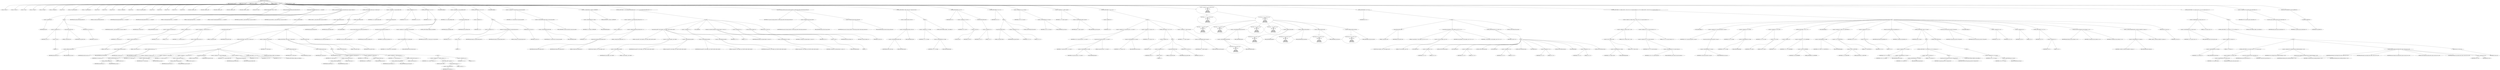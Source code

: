 digraph hostapd_notif_assoc {  
"1000127" [label = "(METHOD,hostapd_notif_assoc)" ]
"1000128" [label = "(PARAM,hostapd_data *hapd)" ]
"1000129" [label = "(PARAM,const u8 *addr)" ]
"1000130" [label = "(PARAM,const u8 *req_ies)" ]
"1000131" [label = "(PARAM,size_t req_ies_len)" ]
"1000132" [label = "(PARAM,int reassoc)" ]
"1000133" [label = "(BLOCK,,)" ]
"1000134" [label = "(LOCAL,v9: const u8 *)" ]
"1000135" [label = "(LOCAL,v10: const u8 *)" ]
"1000136" [label = "(LOCAL,v11: size_t)" ]
"1000137" [label = "(LOCAL,v12: sta_info *)" ]
"1000138" [label = "(LOCAL,v13: sta_info *)" ]
"1000139" [label = "(LOCAL,v14: unsigned int)" ]
"1000140" [label = "(LOCAL,v15: int)" ]
"1000141" [label = "(LOCAL,v16: wpa_state_machine *)" ]
"1000142" [label = "(LOCAL,v17: wpa_authenticator *)" ]
"1000143" [label = "(LOCAL,v18: int)" ]
"1000144" [label = "(LOCAL,v19: int)" ]
"1000145" [label = "(LOCAL,v20: u32)" ]
"1000146" [label = "(LOCAL,v21: unsigned int)" ]
"1000147" [label = "(LOCAL,v22: int)" ]
"1000148" [label = "(LOCAL,v23: wpa_state_machine *)" ]
"1000149" [label = "(LOCAL,v24: int)" ]
"1000150" [label = "(LOCAL,v25: int)" ]
"1000151" [label = "(LOCAL,v27: int)" ]
"1000152" [label = "(LOCAL,v28: u8 *)" ]
"1000153" [label = "(LOCAL,v29: int)" ]
"1000154" [label = "(LOCAL,fmt: unsigned __int8 *)" ]
"1000155" [label = "(LOCAL,fmta: unsigned __int8 *)" ]
"1000156" [label = "(LOCAL,fmtb: unsigned __int8 *)" ]
"1000157" [label = "(LOCAL,fmtc: unsigned __int8 *)" ]
"1000158" [label = "(LOCAL,elems: ieee802_11_elems)" ]
"1000159" [label = "(LOCAL,buf: u8 [ 1064 ])" ]
"1000160" [label = "(CONTROL_STRUCTURE,if ( !addr ),if ( !addr ))" ]
"1000161" [label = "(<operator>.logicalNot,!addr)" ]
"1000162" [label = "(IDENTIFIER,addr,!addr)" ]
"1000163" [label = "(BLOCK,,)" ]
"1000164" [label = "(<operator>.assignment,v25 = -1)" ]
"1000165" [label = "(IDENTIFIER,v25,v25 = -1)" ]
"1000166" [label = "(<operator>.minus,-1)" ]
"1000167" [label = "(LITERAL,1,-1)" ]
"1000168" [label = "(wpa_printf,wpa_printf(2, fmt))" ]
"1000169" [label = "(LITERAL,2,wpa_printf(2, fmt))" ]
"1000170" [label = "(IDENTIFIER,fmt,wpa_printf(2, fmt))" ]
"1000171" [label = "(RETURN,return v25;,return v25;)" ]
"1000172" [label = "(IDENTIFIER,v25,return v25;)" ]
"1000173" [label = "(random_add_randomness,random_add_randomness(addr, 6u))" ]
"1000174" [label = "(IDENTIFIER,addr,random_add_randomness(addr, 6u))" ]
"1000175" [label = "(LITERAL,6u,random_add_randomness(addr, 6u))" ]
"1000176" [label = "(hostapd_logger,hostapd_logger(hapd, addr, 1u, 2, \"associated\"))" ]
"1000177" [label = "(IDENTIFIER,hapd,hostapd_logger(hapd, addr, 1u, 2, \"associated\"))" ]
"1000178" [label = "(IDENTIFIER,addr,hostapd_logger(hapd, addr, 1u, 2, \"associated\"))" ]
"1000179" [label = "(LITERAL,1u,hostapd_logger(hapd, addr, 1u, 2, \"associated\"))" ]
"1000180" [label = "(LITERAL,2,hostapd_logger(hapd, addr, 1u, 2, \"associated\"))" ]
"1000181" [label = "(LITERAL,\"associated\",hostapd_logger(hapd, addr, 1u, 2, \"associated\"))" ]
"1000182" [label = "(ieee802_11_parse_elems,ieee802_11_parse_elems(req_ies, req_ies_len, &elems, 0))" ]
"1000183" [label = "(IDENTIFIER,req_ies,ieee802_11_parse_elems(req_ies, req_ies_len, &elems, 0))" ]
"1000184" [label = "(IDENTIFIER,req_ies_len,ieee802_11_parse_elems(req_ies, req_ies_len, &elems, 0))" ]
"1000185" [label = "(<operator>.addressOf,&elems)" ]
"1000186" [label = "(IDENTIFIER,elems,ieee802_11_parse_elems(req_ies, req_ies_len, &elems, 0))" ]
"1000187" [label = "(LITERAL,0,ieee802_11_parse_elems(req_ies, req_ies_len, &elems, 0))" ]
"1000188" [label = "(CONTROL_STRUCTURE,if ( elems.wps_ie ),if ( elems.wps_ie ))" ]
"1000189" [label = "(<operator>.fieldAccess,elems.wps_ie)" ]
"1000190" [label = "(IDENTIFIER,elems,if ( elems.wps_ie ))" ]
"1000191" [label = "(FIELD_IDENTIFIER,wps_ie,wps_ie)" ]
"1000192" [label = "(BLOCK,,)" ]
"1000193" [label = "(<operator>.assignment,v9 = elems.wps_ie - 2)" ]
"1000194" [label = "(IDENTIFIER,v9,v9 = elems.wps_ie - 2)" ]
"1000195" [label = "(<operator>.subtraction,elems.wps_ie - 2)" ]
"1000196" [label = "(<operator>.fieldAccess,elems.wps_ie)" ]
"1000197" [label = "(IDENTIFIER,elems,elems.wps_ie - 2)" ]
"1000198" [label = "(FIELD_IDENTIFIER,wps_ie,wps_ie)" ]
"1000199" [label = "(LITERAL,2,elems.wps_ie - 2)" ]
"1000200" [label = "(<operator>.assignment,v10 = 0)" ]
"1000201" [label = "(IDENTIFIER,v10,v10 = 0)" ]
"1000202" [label = "(LITERAL,0,v10 = 0)" ]
"1000203" [label = "(<operator>.assignment,v11 = elems.wps_ie_len + 2)" ]
"1000204" [label = "(IDENTIFIER,v11,v11 = elems.wps_ie_len + 2)" ]
"1000205" [label = "(<operator>.addition,elems.wps_ie_len + 2)" ]
"1000206" [label = "(<operator>.fieldAccess,elems.wps_ie_len)" ]
"1000207" [label = "(IDENTIFIER,elems,elems.wps_ie_len + 2)" ]
"1000208" [label = "(FIELD_IDENTIFIER,wps_ie_len,wps_ie_len)" ]
"1000209" [label = "(LITERAL,2,elems.wps_ie_len + 2)" ]
"1000210" [label = "(wpa_printf,wpa_printf(2, fmta))" ]
"1000211" [label = "(LITERAL,2,wpa_printf(2, fmta))" ]
"1000212" [label = "(IDENTIFIER,fmta,wpa_printf(2, fmta))" ]
"1000213" [label = "(CONTROL_STRUCTURE,else,else)" ]
"1000214" [label = "(BLOCK,,)" ]
"1000215" [label = "(CONTROL_STRUCTURE,if ( elems.rsn_ie ),if ( elems.rsn_ie ))" ]
"1000216" [label = "(<operator>.fieldAccess,elems.rsn_ie)" ]
"1000217" [label = "(IDENTIFIER,elems,if ( elems.rsn_ie ))" ]
"1000218" [label = "(FIELD_IDENTIFIER,rsn_ie,rsn_ie)" ]
"1000219" [label = "(BLOCK,,)" ]
"1000220" [label = "(<operator>.assignment,v9 = elems.rsn_ie - 2)" ]
"1000221" [label = "(IDENTIFIER,v9,v9 = elems.rsn_ie - 2)" ]
"1000222" [label = "(<operator>.subtraction,elems.rsn_ie - 2)" ]
"1000223" [label = "(<operator>.fieldAccess,elems.rsn_ie)" ]
"1000224" [label = "(IDENTIFIER,elems,elems.rsn_ie - 2)" ]
"1000225" [label = "(FIELD_IDENTIFIER,rsn_ie,rsn_ie)" ]
"1000226" [label = "(LITERAL,2,elems.rsn_ie - 2)" ]
"1000227" [label = "(<operator>.assignment,v10 = elems.wps_ie)" ]
"1000228" [label = "(IDENTIFIER,v10,v10 = elems.wps_ie)" ]
"1000229" [label = "(<operator>.fieldAccess,elems.wps_ie)" ]
"1000230" [label = "(IDENTIFIER,elems,v10 = elems.wps_ie)" ]
"1000231" [label = "(FIELD_IDENTIFIER,wps_ie,wps_ie)" ]
"1000232" [label = "(<operator>.assignment,v11 = elems.rsn_ie_len + 2)" ]
"1000233" [label = "(IDENTIFIER,v11,v11 = elems.rsn_ie_len + 2)" ]
"1000234" [label = "(<operator>.addition,elems.rsn_ie_len + 2)" ]
"1000235" [label = "(<operator>.fieldAccess,elems.rsn_ie_len)" ]
"1000236" [label = "(IDENTIFIER,elems,elems.rsn_ie_len + 2)" ]
"1000237" [label = "(FIELD_IDENTIFIER,rsn_ie_len,rsn_ie_len)" ]
"1000238" [label = "(LITERAL,2,elems.rsn_ie_len + 2)" ]
"1000239" [label = "(wpa_printf,wpa_printf(2, fmta))" ]
"1000240" [label = "(LITERAL,2,wpa_printf(2, fmta))" ]
"1000241" [label = "(IDENTIFIER,fmta,wpa_printf(2, fmta))" ]
"1000242" [label = "(<operator>.assignment,v12 = ap_get_sta(hapd, addr))" ]
"1000243" [label = "(IDENTIFIER,v12,v12 = ap_get_sta(hapd, addr))" ]
"1000244" [label = "(ap_get_sta,ap_get_sta(hapd, addr))" ]
"1000245" [label = "(IDENTIFIER,hapd,ap_get_sta(hapd, addr))" ]
"1000246" [label = "(IDENTIFIER,addr,ap_get_sta(hapd, addr))" ]
"1000247" [label = "(<operator>.assignment,v13 = v12)" ]
"1000248" [label = "(IDENTIFIER,v13,v13 = v12)" ]
"1000249" [label = "(IDENTIFIER,v12,v13 = v12)" ]
"1000250" [label = "(CONTROL_STRUCTURE,if ( v12 ),if ( v12 ))" ]
"1000251" [label = "(IDENTIFIER,v12,if ( v12 ))" ]
"1000252" [label = "(CONTROL_STRUCTURE,goto LABEL_5;,goto LABEL_5;)" ]
"1000253" [label = "(CONTROL_STRUCTURE,goto LABEL_35;,goto LABEL_35;)" ]
"1000254" [label = "(<operator>.assignment,v9 = elems.wpa_ie)" ]
"1000255" [label = "(IDENTIFIER,v9,v9 = elems.wpa_ie)" ]
"1000256" [label = "(<operator>.fieldAccess,elems.wpa_ie)" ]
"1000257" [label = "(IDENTIFIER,elems,v9 = elems.wpa_ie)" ]
"1000258" [label = "(FIELD_IDENTIFIER,wpa_ie,wpa_ie)" ]
"1000259" [label = "(CONTROL_STRUCTURE,if ( elems.wpa_ie ),if ( elems.wpa_ie ))" ]
"1000260" [label = "(<operator>.fieldAccess,elems.wpa_ie)" ]
"1000261" [label = "(IDENTIFIER,elems,if ( elems.wpa_ie ))" ]
"1000262" [label = "(FIELD_IDENTIFIER,wpa_ie,wpa_ie)" ]
"1000263" [label = "(BLOCK,,)" ]
"1000264" [label = "(<operator>.assignment,v9 = elems.wpa_ie - 2)" ]
"1000265" [label = "(IDENTIFIER,v9,v9 = elems.wpa_ie - 2)" ]
"1000266" [label = "(<operator>.subtraction,elems.wpa_ie - 2)" ]
"1000267" [label = "(<operator>.fieldAccess,elems.wpa_ie)" ]
"1000268" [label = "(IDENTIFIER,elems,elems.wpa_ie - 2)" ]
"1000269" [label = "(FIELD_IDENTIFIER,wpa_ie,wpa_ie)" ]
"1000270" [label = "(LITERAL,2,elems.wpa_ie - 2)" ]
"1000271" [label = "(<operator>.assignment,v10 = elems.rsn_ie)" ]
"1000272" [label = "(IDENTIFIER,v10,v10 = elems.rsn_ie)" ]
"1000273" [label = "(<operator>.fieldAccess,elems.rsn_ie)" ]
"1000274" [label = "(IDENTIFIER,elems,v10 = elems.rsn_ie)" ]
"1000275" [label = "(FIELD_IDENTIFIER,rsn_ie,rsn_ie)" ]
"1000276" [label = "(<operator>.assignment,v11 = elems.wpa_ie_len + 2)" ]
"1000277" [label = "(IDENTIFIER,v11,v11 = elems.wpa_ie_len + 2)" ]
"1000278" [label = "(<operator>.addition,elems.wpa_ie_len + 2)" ]
"1000279" [label = "(<operator>.fieldAccess,elems.wpa_ie_len)" ]
"1000280" [label = "(IDENTIFIER,elems,elems.wpa_ie_len + 2)" ]
"1000281" [label = "(FIELD_IDENTIFIER,wpa_ie_len,wpa_ie_len)" ]
"1000282" [label = "(LITERAL,2,elems.wpa_ie_len + 2)" ]
"1000283" [label = "(CONTROL_STRUCTURE,else,else)" ]
"1000284" [label = "(BLOCK,,)" ]
"1000285" [label = "(<operator>.assignment,v10 = (_BYTE *)(&dword_0 + 1))" ]
"1000286" [label = "(IDENTIFIER,v10,v10 = (_BYTE *)(&dword_0 + 1))" ]
"1000287" [label = "(<operator>.cast,(_BYTE *)(&dword_0 + 1))" ]
"1000288" [label = "(UNKNOWN,_BYTE *,_BYTE *)" ]
"1000289" [label = "(<operator>.addition,&dword_0 + 1)" ]
"1000290" [label = "(<operator>.addressOf,&dword_0)" ]
"1000291" [label = "(IDENTIFIER,dword_0,&dword_0 + 1)" ]
"1000292" [label = "(LITERAL,1,&dword_0 + 1)" ]
"1000293" [label = "(<operator>.assignment,v11 = 0)" ]
"1000294" [label = "(IDENTIFIER,v11,v11 = 0)" ]
"1000295" [label = "(LITERAL,0,v11 = 0)" ]
"1000296" [label = "(wpa_printf,wpa_printf(2, fmta))" ]
"1000297" [label = "(LITERAL,2,wpa_printf(2, fmta))" ]
"1000298" [label = "(IDENTIFIER,fmta,wpa_printf(2, fmta))" ]
"1000299" [label = "(<operator>.assignment,v12 = ap_get_sta(hapd, addr))" ]
"1000300" [label = "(IDENTIFIER,v12,v12 = ap_get_sta(hapd, addr))" ]
"1000301" [label = "(ap_get_sta,ap_get_sta(hapd, addr))" ]
"1000302" [label = "(IDENTIFIER,hapd,ap_get_sta(hapd, addr))" ]
"1000303" [label = "(IDENTIFIER,addr,ap_get_sta(hapd, addr))" ]
"1000304" [label = "(<operator>.assignment,v13 = v12)" ]
"1000305" [label = "(IDENTIFIER,v13,v13 = v12)" ]
"1000306" [label = "(IDENTIFIER,v12,v13 = v12)" ]
"1000307" [label = "(CONTROL_STRUCTURE,if ( v12 ),if ( v12 ))" ]
"1000308" [label = "(IDENTIFIER,v12,if ( v12 ))" ]
"1000309" [label = "(BLOCK,,)" ]
"1000310" [label = "(JUMP_TARGET,LABEL_5)" ]
"1000311" [label = "(ap_sta_no_session_timeout,ap_sta_no_session_timeout(hapd, v12))" ]
"1000312" [label = "(IDENTIFIER,hapd,ap_sta_no_session_timeout(hapd, v12))" ]
"1000313" [label = "(IDENTIFIER,v12,ap_sta_no_session_timeout(hapd, v12))" ]
"1000314" [label = "(accounting_sta_stop,accounting_sta_stop(hapd, v13))" ]
"1000315" [label = "(IDENTIFIER,hapd,accounting_sta_stop(hapd, v13))" ]
"1000316" [label = "(IDENTIFIER,v13,accounting_sta_stop(hapd, v13))" ]
"1000317" [label = "(<operator>.assignment,v13->timeout_next = STA_NULLFUNC)" ]
"1000318" [label = "(<operator>.indirectFieldAccess,v13->timeout_next)" ]
"1000319" [label = "(IDENTIFIER,v13,v13->timeout_next = STA_NULLFUNC)" ]
"1000320" [label = "(FIELD_IDENTIFIER,timeout_next,timeout_next)" ]
"1000321" [label = "(IDENTIFIER,STA_NULLFUNC,v13->timeout_next = STA_NULLFUNC)" ]
"1000322" [label = "(CONTROL_STRUCTURE,goto LABEL_6;,goto LABEL_6;)" ]
"1000323" [label = "(JUMP_TARGET,LABEL_35)" ]
"1000324" [label = "(<operator>.assignment,v13 = ap_sta_add(hapd, addr))" ]
"1000325" [label = "(IDENTIFIER,v13,v13 = ap_sta_add(hapd, addr))" ]
"1000326" [label = "(ap_sta_add,ap_sta_add(hapd, addr))" ]
"1000327" [label = "(IDENTIFIER,hapd,ap_sta_add(hapd, addr))" ]
"1000328" [label = "(IDENTIFIER,addr,ap_sta_add(hapd, addr))" ]
"1000329" [label = "(CONTROL_STRUCTURE,if ( !v13 ),if ( !v13 ))" ]
"1000330" [label = "(<operator>.logicalNot,!v13)" ]
"1000331" [label = "(IDENTIFIER,v13,!v13)" ]
"1000332" [label = "(BLOCK,,)" ]
"1000333" [label = "(<operator>.assignment,v25 = -1)" ]
"1000334" [label = "(IDENTIFIER,v25,v25 = -1)" ]
"1000335" [label = "(<operator>.minus,-1)" ]
"1000336" [label = "(LITERAL,1,-1)" ]
"1000337" [label = "(hostapd_drv_sta_disassoc,hostapd_drv_sta_disassoc(hapd, addr, 5))" ]
"1000338" [label = "(IDENTIFIER,hapd,hostapd_drv_sta_disassoc(hapd, addr, 5))" ]
"1000339" [label = "(IDENTIFIER,addr,hostapd_drv_sta_disassoc(hapd, addr, 5))" ]
"1000340" [label = "(LITERAL,5,hostapd_drv_sta_disassoc(hapd, addr, 5))" ]
"1000341" [label = "(RETURN,return v25;,return v25;)" ]
"1000342" [label = "(IDENTIFIER,v25,return v25;)" ]
"1000343" [label = "(JUMP_TARGET,LABEL_6)" ]
"1000344" [label = "(<operator>.assignment,v14 = hapd->iface->drv_max_acl_mac_addrs)" ]
"1000345" [label = "(IDENTIFIER,v14,v14 = hapd->iface->drv_max_acl_mac_addrs)" ]
"1000346" [label = "(<operator>.indirectFieldAccess,hapd->iface->drv_max_acl_mac_addrs)" ]
"1000347" [label = "(<operator>.indirectFieldAccess,hapd->iface)" ]
"1000348" [label = "(IDENTIFIER,hapd,v14 = hapd->iface->drv_max_acl_mac_addrs)" ]
"1000349" [label = "(FIELD_IDENTIFIER,iface,iface)" ]
"1000350" [label = "(FIELD_IDENTIFIER,drv_max_acl_mac_addrs,drv_max_acl_mac_addrs)" ]
"1000351" [label = "(<operators>.assignmentAnd,v13->flags &= 0xFFFECFFF)" ]
"1000352" [label = "(<operator>.indirectFieldAccess,v13->flags)" ]
"1000353" [label = "(IDENTIFIER,v13,v13->flags &= 0xFFFECFFF)" ]
"1000354" [label = "(FIELD_IDENTIFIER,flags,flags)" ]
"1000355" [label = "(LITERAL,0xFFFECFFF,v13->flags &= 0xFFFECFFF)" ]
"1000356" [label = "(CONTROL_STRUCTURE,if ( !v14 && hostapd_check_acl(hapd, addr, 0) != 1 ),if ( !v14 && hostapd_check_acl(hapd, addr, 0) != 1 ))" ]
"1000357" [label = "(<operator>.logicalAnd,!v14 && hostapd_check_acl(hapd, addr, 0) != 1)" ]
"1000358" [label = "(<operator>.logicalNot,!v14)" ]
"1000359" [label = "(IDENTIFIER,v14,!v14)" ]
"1000360" [label = "(<operator>.notEquals,hostapd_check_acl(hapd, addr, 0) != 1)" ]
"1000361" [label = "(hostapd_check_acl,hostapd_check_acl(hapd, addr, 0))" ]
"1000362" [label = "(IDENTIFIER,hapd,hostapd_check_acl(hapd, addr, 0))" ]
"1000363" [label = "(IDENTIFIER,addr,hostapd_check_acl(hapd, addr, 0))" ]
"1000364" [label = "(LITERAL,0,hostapd_check_acl(hapd, addr, 0))" ]
"1000365" [label = "(LITERAL,1,hostapd_check_acl(hapd, addr, 0) != 1)" ]
"1000366" [label = "(BLOCK,,)" ]
"1000367" [label = "(wpa_printf,wpa_printf(3, (const unsigned __int8 *)addr[2], addr[3], addr[4], addr[5]))" ]
"1000368" [label = "(LITERAL,3,wpa_printf(3, (const unsigned __int8 *)addr[2], addr[3], addr[4], addr[5]))" ]
"1000369" [label = "(<operator>.cast,(const unsigned __int8 *)addr[2])" ]
"1000370" [label = "(UNKNOWN,const unsigned __int8 *,const unsigned __int8 *)" ]
"1000371" [label = "(<operator>.indirectIndexAccess,addr[2])" ]
"1000372" [label = "(IDENTIFIER,addr,(const unsigned __int8 *)addr[2])" ]
"1000373" [label = "(LITERAL,2,(const unsigned __int8 *)addr[2])" ]
"1000374" [label = "(<operator>.indirectIndexAccess,addr[3])" ]
"1000375" [label = "(IDENTIFIER,addr,wpa_printf(3, (const unsigned __int8 *)addr[2], addr[3], addr[4], addr[5]))" ]
"1000376" [label = "(LITERAL,3,wpa_printf(3, (const unsigned __int8 *)addr[2], addr[3], addr[4], addr[5]))" ]
"1000377" [label = "(<operator>.indirectIndexAccess,addr[4])" ]
"1000378" [label = "(IDENTIFIER,addr,wpa_printf(3, (const unsigned __int8 *)addr[2], addr[3], addr[4], addr[5]))" ]
"1000379" [label = "(LITERAL,4,wpa_printf(3, (const unsigned __int8 *)addr[2], addr[3], addr[4], addr[5]))" ]
"1000380" [label = "(<operator>.indirectIndexAccess,addr[5])" ]
"1000381" [label = "(IDENTIFIER,addr,wpa_printf(3, (const unsigned __int8 *)addr[2], addr[3], addr[4], addr[5]))" ]
"1000382" [label = "(LITERAL,5,wpa_printf(3, (const unsigned __int8 *)addr[2], addr[3], addr[4], addr[5]))" ]
"1000383" [label = "(<operator>.assignment,v27 = 1)" ]
"1000384" [label = "(IDENTIFIER,v27,v27 = 1)" ]
"1000385" [label = "(LITERAL,1,v27 = 1)" ]
"1000386" [label = "(JUMP_TARGET,fail)" ]
"1000387" [label = "(hostapd_drv_sta_disassoc,hostapd_drv_sta_disassoc(hapd, v13->addr, v27))" ]
"1000388" [label = "(IDENTIFIER,hapd,hostapd_drv_sta_disassoc(hapd, v13->addr, v27))" ]
"1000389" [label = "(<operator>.indirectFieldAccess,v13->addr)" ]
"1000390" [label = "(IDENTIFIER,v13,hostapd_drv_sta_disassoc(hapd, v13->addr, v27))" ]
"1000391" [label = "(FIELD_IDENTIFIER,addr,addr)" ]
"1000392" [label = "(IDENTIFIER,v27,hostapd_drv_sta_disassoc(hapd, v13->addr, v27))" ]
"1000393" [label = "(<operator>.assignment,v25 = -1)" ]
"1000394" [label = "(IDENTIFIER,v25,v25 = -1)" ]
"1000395" [label = "(<operator>.minus,-1)" ]
"1000396" [label = "(LITERAL,1,-1)" ]
"1000397" [label = "(ap_free_sta,ap_free_sta(hapd, v13))" ]
"1000398" [label = "(IDENTIFIER,hapd,ap_free_sta(hapd, v13))" ]
"1000399" [label = "(IDENTIFIER,v13,ap_free_sta(hapd, v13))" ]
"1000400" [label = "(RETURN,return v25;,return v25;)" ]
"1000401" [label = "(IDENTIFIER,v25,return v25;)" ]
"1000402" [label = "(ap_copy_sta_supp_op_classes,ap_copy_sta_supp_op_classes(v13, elems.supp_op_classes, elems.supp_op_classes_len))" ]
"1000403" [label = "(IDENTIFIER,v13,ap_copy_sta_supp_op_classes(v13, elems.supp_op_classes, elems.supp_op_classes_len))" ]
"1000404" [label = "(<operator>.fieldAccess,elems.supp_op_classes)" ]
"1000405" [label = "(IDENTIFIER,elems,ap_copy_sta_supp_op_classes(v13, elems.supp_op_classes, elems.supp_op_classes_len))" ]
"1000406" [label = "(FIELD_IDENTIFIER,supp_op_classes,supp_op_classes)" ]
"1000407" [label = "(<operator>.fieldAccess,elems.supp_op_classes_len)" ]
"1000408" [label = "(IDENTIFIER,elems,ap_copy_sta_supp_op_classes(v13, elems.supp_op_classes, elems.supp_op_classes_len))" ]
"1000409" [label = "(FIELD_IDENTIFIER,supp_op_classes_len,supp_op_classes_len)" ]
"1000410" [label = "(CONTROL_STRUCTURE,if ( !hapd->conf->wpa ),if ( !hapd->conf->wpa ))" ]
"1000411" [label = "(<operator>.logicalNot,!hapd->conf->wpa)" ]
"1000412" [label = "(<operator>.indirectFieldAccess,hapd->conf->wpa)" ]
"1000413" [label = "(<operator>.indirectFieldAccess,hapd->conf)" ]
"1000414" [label = "(IDENTIFIER,hapd,!hapd->conf->wpa)" ]
"1000415" [label = "(FIELD_IDENTIFIER,conf,conf)" ]
"1000416" [label = "(FIELD_IDENTIFIER,wpa,wpa)" ]
"1000417" [label = "(BLOCK,,)" ]
"1000418" [label = "(<operator>.assignment,v21 = v13->flags)" ]
"1000419" [label = "(IDENTIFIER,v21,v21 = v13->flags)" ]
"1000420" [label = "(<operator>.indirectFieldAccess,v13->flags)" ]
"1000421" [label = "(IDENTIFIER,v13,v21 = v13->flags)" ]
"1000422" [label = "(FIELD_IDENTIFIER,flags,flags)" ]
"1000423" [label = "(CONTROL_STRUCTURE,goto LABEL_17;,goto LABEL_17;)" ]
"1000424" [label = "(CONTROL_STRUCTURE,if ( v9 ),if ( v9 ))" ]
"1000425" [label = "(IDENTIFIER,v9,if ( v9 ))" ]
"1000426" [label = "(<operator>.assignment,v15 = (int)v10)" ]
"1000427" [label = "(IDENTIFIER,v15,v15 = (int)v10)" ]
"1000428" [label = "(<operator>.cast,(int)v10)" ]
"1000429" [label = "(UNKNOWN,int,int)" ]
"1000430" [label = "(IDENTIFIER,v10,(int)v10)" ]
"1000431" [label = "(CONTROL_STRUCTURE,else,else)" ]
"1000432" [label = "(<operator>.assignment,v15 = 1)" ]
"1000433" [label = "(IDENTIFIER,v15,v15 = 1)" ]
"1000434" [label = "(LITERAL,1,v15 = 1)" ]
"1000435" [label = "(CONTROL_STRUCTURE,if ( v15 ),if ( v15 ))" ]
"1000436" [label = "(IDENTIFIER,v15,if ( v15 ))" ]
"1000437" [label = "(BLOCK,,)" ]
"1000438" [label = "(wpa_printf,wpa_printf(2, fmtb))" ]
"1000439" [label = "(LITERAL,2,wpa_printf(2, fmtb))" ]
"1000440" [label = "(IDENTIFIER,fmtb,wpa_printf(2, fmtb))" ]
"1000441" [label = "(<operator>.assignment,v27 = 13)" ]
"1000442" [label = "(IDENTIFIER,v27,v27 = 13)" ]
"1000443" [label = "(LITERAL,13,v27 = 13)" ]
"1000444" [label = "(CONTROL_STRUCTURE,goto fail;,goto fail;)" ]
"1000445" [label = "(<operator>.assignment,v16 = v13->wpa_sm)" ]
"1000446" [label = "(IDENTIFIER,v16,v16 = v13->wpa_sm)" ]
"1000447" [label = "(<operator>.indirectFieldAccess,v13->wpa_sm)" ]
"1000448" [label = "(IDENTIFIER,v13,v16 = v13->wpa_sm)" ]
"1000449" [label = "(FIELD_IDENTIFIER,wpa_sm,wpa_sm)" ]
"1000450" [label = "(<operator>.assignment,v17 = hapd->wpa_auth)" ]
"1000451" [label = "(IDENTIFIER,v17,v17 = hapd->wpa_auth)" ]
"1000452" [label = "(<operator>.indirectFieldAccess,hapd->wpa_auth)" ]
"1000453" [label = "(IDENTIFIER,hapd,v17 = hapd->wpa_auth)" ]
"1000454" [label = "(FIELD_IDENTIFIER,wpa_auth,wpa_auth)" ]
"1000455" [label = "(CONTROL_STRUCTURE,if ( !v16 ),if ( !v16 ))" ]
"1000456" [label = "(<operator>.logicalNot,!v16)" ]
"1000457" [label = "(IDENTIFIER,v16,!v16)" ]
"1000458" [label = "(BLOCK,,)" ]
"1000459" [label = "(<operator>.assignment,v16 = wpa_auth_sta_init(v17, v13->addr, 0))" ]
"1000460" [label = "(IDENTIFIER,v16,v16 = wpa_auth_sta_init(v17, v13->addr, 0))" ]
"1000461" [label = "(wpa_auth_sta_init,wpa_auth_sta_init(v17, v13->addr, 0))" ]
"1000462" [label = "(IDENTIFIER,v17,wpa_auth_sta_init(v17, v13->addr, 0))" ]
"1000463" [label = "(<operator>.indirectFieldAccess,v13->addr)" ]
"1000464" [label = "(IDENTIFIER,v13,wpa_auth_sta_init(v17, v13->addr, 0))" ]
"1000465" [label = "(FIELD_IDENTIFIER,addr,addr)" ]
"1000466" [label = "(LITERAL,0,wpa_auth_sta_init(v17, v13->addr, 0))" ]
"1000467" [label = "(<operator>.assignment,v13->wpa_sm = v16)" ]
"1000468" [label = "(<operator>.indirectFieldAccess,v13->wpa_sm)" ]
"1000469" [label = "(IDENTIFIER,v13,v13->wpa_sm = v16)" ]
"1000470" [label = "(FIELD_IDENTIFIER,wpa_sm,wpa_sm)" ]
"1000471" [label = "(IDENTIFIER,v16,v13->wpa_sm = v16)" ]
"1000472" [label = "(CONTROL_STRUCTURE,if ( !v16 ),if ( !v16 ))" ]
"1000473" [label = "(<operator>.logicalNot,!v16)" ]
"1000474" [label = "(IDENTIFIER,v16,!v16)" ]
"1000475" [label = "(BLOCK,,)" ]
"1000476" [label = "(<operator>.assignment,v25 = -1)" ]
"1000477" [label = "(IDENTIFIER,v25,v25 = -1)" ]
"1000478" [label = "(<operator>.minus,-1)" ]
"1000479" [label = "(LITERAL,1,-1)" ]
"1000480" [label = "(wpa_printf,wpa_printf(5, fmtb))" ]
"1000481" [label = "(LITERAL,5,wpa_printf(5, fmtb))" ]
"1000482" [label = "(IDENTIFIER,fmtb,wpa_printf(5, fmtb))" ]
"1000483" [label = "(RETURN,return v25;,return v25;)" ]
"1000484" [label = "(IDENTIFIER,v25,return v25;)" ]
"1000485" [label = "(<operator>.assignment,v17 = hapd->wpa_auth)" ]
"1000486" [label = "(IDENTIFIER,v17,v17 = hapd->wpa_auth)" ]
"1000487" [label = "(<operator>.indirectFieldAccess,hapd->wpa_auth)" ]
"1000488" [label = "(IDENTIFIER,hapd,v17 = hapd->wpa_auth)" ]
"1000489" [label = "(FIELD_IDENTIFIER,wpa_auth,wpa_auth)" ]
"1000490" [label = "(<operator>.assignment,v18 = wpa_validate_wpa_ie(\n          v17,\n          v16,\n          hapd->iface->freq,\n          v9,\n          v11,\n          elems.mdie,\n          elems.mdie_len,\n          elems.owe_dh,\n          elems.owe_dh_len))" ]
"1000491" [label = "(IDENTIFIER,v18,v18 = wpa_validate_wpa_ie(\n          v17,\n          v16,\n          hapd->iface->freq,\n          v9,\n          v11,\n          elems.mdie,\n          elems.mdie_len,\n          elems.owe_dh,\n          elems.owe_dh_len))" ]
"1000492" [label = "(wpa_validate_wpa_ie,wpa_validate_wpa_ie(\n          v17,\n          v16,\n          hapd->iface->freq,\n          v9,\n          v11,\n          elems.mdie,\n          elems.mdie_len,\n          elems.owe_dh,\n          elems.owe_dh_len))" ]
"1000493" [label = "(IDENTIFIER,v17,wpa_validate_wpa_ie(\n          v17,\n          v16,\n          hapd->iface->freq,\n          v9,\n          v11,\n          elems.mdie,\n          elems.mdie_len,\n          elems.owe_dh,\n          elems.owe_dh_len))" ]
"1000494" [label = "(IDENTIFIER,v16,wpa_validate_wpa_ie(\n          v17,\n          v16,\n          hapd->iface->freq,\n          v9,\n          v11,\n          elems.mdie,\n          elems.mdie_len,\n          elems.owe_dh,\n          elems.owe_dh_len))" ]
"1000495" [label = "(<operator>.indirectFieldAccess,hapd->iface->freq)" ]
"1000496" [label = "(<operator>.indirectFieldAccess,hapd->iface)" ]
"1000497" [label = "(IDENTIFIER,hapd,wpa_validate_wpa_ie(\n          v17,\n          v16,\n          hapd->iface->freq,\n          v9,\n          v11,\n          elems.mdie,\n          elems.mdie_len,\n          elems.owe_dh,\n          elems.owe_dh_len))" ]
"1000498" [label = "(FIELD_IDENTIFIER,iface,iface)" ]
"1000499" [label = "(FIELD_IDENTIFIER,freq,freq)" ]
"1000500" [label = "(IDENTIFIER,v9,wpa_validate_wpa_ie(\n          v17,\n          v16,\n          hapd->iface->freq,\n          v9,\n          v11,\n          elems.mdie,\n          elems.mdie_len,\n          elems.owe_dh,\n          elems.owe_dh_len))" ]
"1000501" [label = "(IDENTIFIER,v11,wpa_validate_wpa_ie(\n          v17,\n          v16,\n          hapd->iface->freq,\n          v9,\n          v11,\n          elems.mdie,\n          elems.mdie_len,\n          elems.owe_dh,\n          elems.owe_dh_len))" ]
"1000502" [label = "(<operator>.fieldAccess,elems.mdie)" ]
"1000503" [label = "(IDENTIFIER,elems,wpa_validate_wpa_ie(\n          v17,\n          v16,\n          hapd->iface->freq,\n          v9,\n          v11,\n          elems.mdie,\n          elems.mdie_len,\n          elems.owe_dh,\n          elems.owe_dh_len))" ]
"1000504" [label = "(FIELD_IDENTIFIER,mdie,mdie)" ]
"1000505" [label = "(<operator>.fieldAccess,elems.mdie_len)" ]
"1000506" [label = "(IDENTIFIER,elems,wpa_validate_wpa_ie(\n          v17,\n          v16,\n          hapd->iface->freq,\n          v9,\n          v11,\n          elems.mdie,\n          elems.mdie_len,\n          elems.owe_dh,\n          elems.owe_dh_len))" ]
"1000507" [label = "(FIELD_IDENTIFIER,mdie_len,mdie_len)" ]
"1000508" [label = "(<operator>.fieldAccess,elems.owe_dh)" ]
"1000509" [label = "(IDENTIFIER,elems,wpa_validate_wpa_ie(\n          v17,\n          v16,\n          hapd->iface->freq,\n          v9,\n          v11,\n          elems.mdie,\n          elems.mdie_len,\n          elems.owe_dh,\n          elems.owe_dh_len))" ]
"1000510" [label = "(FIELD_IDENTIFIER,owe_dh,owe_dh)" ]
"1000511" [label = "(<operator>.fieldAccess,elems.owe_dh_len)" ]
"1000512" [label = "(IDENTIFIER,elems,wpa_validate_wpa_ie(\n          v17,\n          v16,\n          hapd->iface->freq,\n          v9,\n          v11,\n          elems.mdie,\n          elems.mdie_len,\n          elems.owe_dh,\n          elems.owe_dh_len))" ]
"1000513" [label = "(FIELD_IDENTIFIER,owe_dh_len,owe_dh_len)" ]
"1000514" [label = "(CONTROL_STRUCTURE,if ( v18 ),if ( v18 ))" ]
"1000515" [label = "(IDENTIFIER,v18,if ( v18 ))" ]
"1000516" [label = "(BLOCK,,)" ]
"1000517" [label = "(wpa_printf,wpa_printf(2, fmtc))" ]
"1000518" [label = "(LITERAL,2,wpa_printf(2, fmtc))" ]
"1000519" [label = "(IDENTIFIER,fmtc,wpa_printf(2, fmtc))" ]
"1000520" [label = "(wpa_hexdump,wpa_hexdump(2, (const unsigned __int8 *)\"IE\", v9, v11))" ]
"1000521" [label = "(LITERAL,2,wpa_hexdump(2, (const unsigned __int8 *)\"IE\", v9, v11))" ]
"1000522" [label = "(<operator>.cast,(const unsigned __int8 *)\"IE\")" ]
"1000523" [label = "(UNKNOWN,const unsigned __int8 *,const unsigned __int8 *)" ]
"1000524" [label = "(LITERAL,\"IE\",(const unsigned __int8 *)\"IE\")" ]
"1000525" [label = "(IDENTIFIER,v9,wpa_hexdump(2, (const unsigned __int8 *)\"IE\", v9, v11))" ]
"1000526" [label = "(IDENTIFIER,v11,wpa_hexdump(2, (const unsigned __int8 *)\"IE\", v9, v11))" ]
"1000527" [label = "(CONTROL_STRUCTURE,switch ( v18 ),switch ( v18 ))" ]
"1000528" [label = "(IDENTIFIER,v18,switch ( v18 ))" ]
"1000529" [label = "(BLOCK,,)" ]
"1000530" [label = "(JUMP_TARGET,case 2)" ]
"1000531" [label = "(<operator>.assignment,v27 = 18)" ]
"1000532" [label = "(IDENTIFIER,v27,v27 = 18)" ]
"1000533" [label = "(LITERAL,18,v27 = 18)" ]
"1000534" [label = "(CONTROL_STRUCTURE,break;,break;)" ]
"1000535" [label = "(JUMP_TARGET,case 3)" ]
"1000536" [label = "(<operator>.assignment,v27 = 19)" ]
"1000537" [label = "(IDENTIFIER,v27,v27 = 19)" ]
"1000538" [label = "(LITERAL,19,v27 = 19)" ]
"1000539" [label = "(CONTROL_STRUCTURE,break;,break;)" ]
"1000540" [label = "(JUMP_TARGET,case 4)" ]
"1000541" [label = "(<operator>.assignment,v27 = 20)" ]
"1000542" [label = "(IDENTIFIER,v27,v27 = 20)" ]
"1000543" [label = "(LITERAL,20,v27 = 20)" ]
"1000544" [label = "(CONTROL_STRUCTURE,break;,break;)" ]
"1000545" [label = "(JUMP_TARGET,case 8)" ]
"1000546" [label = "(<operator>.assignment,v27 = 24)" ]
"1000547" [label = "(IDENTIFIER,v27,v27 = 24)" ]
"1000548" [label = "(LITERAL,24,v27 = 24)" ]
"1000549" [label = "(CONTROL_STRUCTURE,break;,break;)" ]
"1000550" [label = "(JUMP_TARGET,default)" ]
"1000551" [label = "(<operator>.assignment,v27 = 13)" ]
"1000552" [label = "(IDENTIFIER,v27,v27 = 13)" ]
"1000553" [label = "(LITERAL,13,v27 = 13)" ]
"1000554" [label = "(CONTROL_STRUCTURE,break;,break;)" ]
"1000555" [label = "(CONTROL_STRUCTURE,goto fail;,goto fail;)" ]
"1000556" [label = "(CONTROL_STRUCTURE,if ( (v13->flags & 0x402) != 1026 || (v25 = v13->sa_query_timed_out) != 0 ),if ( (v13->flags & 0x402) != 1026 || (v25 = v13->sa_query_timed_out) != 0 ))" ]
"1000557" [label = "(<operator>.logicalOr,(v13->flags & 0x402) != 1026 || (v25 = v13->sa_query_timed_out) != 0)" ]
"1000558" [label = "(<operator>.notEquals,(v13->flags & 0x402) != 1026)" ]
"1000559" [label = "(<operator>.and,v13->flags & 0x402)" ]
"1000560" [label = "(<operator>.indirectFieldAccess,v13->flags)" ]
"1000561" [label = "(IDENTIFIER,v13,v13->flags & 0x402)" ]
"1000562" [label = "(FIELD_IDENTIFIER,flags,flags)" ]
"1000563" [label = "(LITERAL,0x402,v13->flags & 0x402)" ]
"1000564" [label = "(LITERAL,1026,(v13->flags & 0x402) != 1026)" ]
"1000565" [label = "(<operator>.notEquals,(v25 = v13->sa_query_timed_out) != 0)" ]
"1000566" [label = "(<operator>.assignment,v25 = v13->sa_query_timed_out)" ]
"1000567" [label = "(IDENTIFIER,v25,v25 = v13->sa_query_timed_out)" ]
"1000568" [label = "(<operator>.indirectFieldAccess,v13->sa_query_timed_out)" ]
"1000569" [label = "(IDENTIFIER,v13,v25 = v13->sa_query_timed_out)" ]
"1000570" [label = "(FIELD_IDENTIFIER,sa_query_timed_out,sa_query_timed_out)" ]
"1000571" [label = "(LITERAL,0,(v25 = v13->sa_query_timed_out) != 0)" ]
"1000572" [label = "(BLOCK,,)" ]
"1000573" [label = "(JUMP_TARGET,LABEL_15)" ]
"1000574" [label = "(<operator>.assignment,v19 = wpa_auth_uses_mfp(v13->wpa_sm))" ]
"1000575" [label = "(IDENTIFIER,v19,v19 = wpa_auth_uses_mfp(v13->wpa_sm))" ]
"1000576" [label = "(wpa_auth_uses_mfp,wpa_auth_uses_mfp(v13->wpa_sm))" ]
"1000577" [label = "(<operator>.indirectFieldAccess,v13->wpa_sm)" ]
"1000578" [label = "(IDENTIFIER,v13,wpa_auth_uses_mfp(v13->wpa_sm))" ]
"1000579" [label = "(FIELD_IDENTIFIER,wpa_sm,wpa_sm)" ]
"1000580" [label = "(<operator>.assignment,v20 = v13->flags)" ]
"1000581" [label = "(IDENTIFIER,v20,v20 = v13->flags)" ]
"1000582" [label = "(<operator>.indirectFieldAccess,v13->flags)" ]
"1000583" [label = "(IDENTIFIER,v13,v20 = v13->flags)" ]
"1000584" [label = "(FIELD_IDENTIFIER,flags,flags)" ]
"1000585" [label = "(<operator>.assignment,v21 = v20 | 0x400)" ]
"1000586" [label = "(IDENTIFIER,v21,v21 = v20 | 0x400)" ]
"1000587" [label = "(<operator>.or,v20 | 0x400)" ]
"1000588" [label = "(IDENTIFIER,v20,v20 | 0x400)" ]
"1000589" [label = "(LITERAL,0x400,v20 | 0x400)" ]
"1000590" [label = "(CONTROL_STRUCTURE,if ( !v19 ),if ( !v19 ))" ]
"1000591" [label = "(<operator>.logicalNot,!v19)" ]
"1000592" [label = "(IDENTIFIER,v19,!v19)" ]
"1000593" [label = "(<operator>.assignment,v21 = v20 & 0xFFFFFBFF)" ]
"1000594" [label = "(IDENTIFIER,v21,v21 = v20 & 0xFFFFFBFF)" ]
"1000595" [label = "(<operator>.and,v20 & 0xFFFFFBFF)" ]
"1000596" [label = "(IDENTIFIER,v20,v20 & 0xFFFFFBFF)" ]
"1000597" [label = "(LITERAL,0xFFFFFBFF,v20 & 0xFFFFFBFF)" ]
"1000598" [label = "(JUMP_TARGET,LABEL_17)" ]
"1000599" [label = "(<operator>.assignment,v13->flags = v21 & 0xFFF7FFFF | 3)" ]
"1000600" [label = "(<operator>.indirectFieldAccess,v13->flags)" ]
"1000601" [label = "(IDENTIFIER,v13,v13->flags = v21 & 0xFFF7FFFF | 3)" ]
"1000602" [label = "(FIELD_IDENTIFIER,flags,flags)" ]
"1000603" [label = "(<operator>.or,v21 & 0xFFF7FFFF | 3)" ]
"1000604" [label = "(<operator>.and,v21 & 0xFFF7FFFF)" ]
"1000605" [label = "(IDENTIFIER,v21,v21 & 0xFFF7FFFF)" ]
"1000606" [label = "(LITERAL,0xFFF7FFFF,v21 & 0xFFF7FFFF)" ]
"1000607" [label = "(LITERAL,3,v21 & 0xFFF7FFFF | 3)" ]
"1000608" [label = "(<operator>.assignment,v22 = v21 & 2)" ]
"1000609" [label = "(IDENTIFIER,v22,v22 = v21 & 2)" ]
"1000610" [label = "(<operator>.and,v21 & 2)" ]
"1000611" [label = "(IDENTIFIER,v21,v21 & 2)" ]
"1000612" [label = "(LITERAL,2,v21 & 2)" ]
"1000613" [label = "(hostapd_set_sta_flags,hostapd_set_sta_flags(hapd, v13))" ]
"1000614" [label = "(IDENTIFIER,hapd,hostapd_set_sta_flags(hapd, v13))" ]
"1000615" [label = "(IDENTIFIER,v13,hostapd_set_sta_flags(hapd, v13))" ]
"1000616" [label = "(CONTROL_STRUCTURE,if ( reassoc ),if ( reassoc ))" ]
"1000617" [label = "(IDENTIFIER,reassoc,if ( reassoc ))" ]
"1000618" [label = "(BLOCK,,)" ]
"1000619" [label = "(<operator>.assignment,v23 = v13->wpa_sm)" ]
"1000620" [label = "(IDENTIFIER,v23,v23 = v13->wpa_sm)" ]
"1000621" [label = "(<operator>.indirectFieldAccess,v13->wpa_sm)" ]
"1000622" [label = "(IDENTIFIER,v13,v23 = v13->wpa_sm)" ]
"1000623" [label = "(FIELD_IDENTIFIER,wpa_sm,wpa_sm)" ]
"1000624" [label = "(CONTROL_STRUCTURE,if ( v13->auth_alg == 2 ),if ( v13->auth_alg == 2 ))" ]
"1000625" [label = "(<operator>.equals,v13->auth_alg == 2)" ]
"1000626" [label = "(<operator>.indirectFieldAccess,v13->auth_alg)" ]
"1000627" [label = "(IDENTIFIER,v13,v13->auth_alg == 2)" ]
"1000628" [label = "(FIELD_IDENTIFIER,auth_alg,auth_alg)" ]
"1000629" [label = "(LITERAL,2,v13->auth_alg == 2)" ]
"1000630" [label = "(BLOCK,,)" ]
"1000631" [label = "(wpa_auth_sm_event,wpa_auth_sm_event(v23, WPA_ASSOC_FT))" ]
"1000632" [label = "(IDENTIFIER,v23,wpa_auth_sm_event(v23, WPA_ASSOC_FT))" ]
"1000633" [label = "(IDENTIFIER,WPA_ASSOC_FT,wpa_auth_sm_event(v23, WPA_ASSOC_FT))" ]
"1000634" [label = "(CONTROL_STRUCTURE,goto LABEL_20;,goto LABEL_20;)" ]
"1000635" [label = "(CONTROL_STRUCTURE,else,else)" ]
"1000636" [label = "(BLOCK,,)" ]
"1000637" [label = "(<operator>.assignment,v23 = v13->wpa_sm)" ]
"1000638" [label = "(IDENTIFIER,v23,v23 = v13->wpa_sm)" ]
"1000639" [label = "(<operator>.indirectFieldAccess,v13->wpa_sm)" ]
"1000640" [label = "(IDENTIFIER,v13,v23 = v13->wpa_sm)" ]
"1000641" [label = "(FIELD_IDENTIFIER,wpa_sm,wpa_sm)" ]
"1000642" [label = "(wpa_auth_sm_event,wpa_auth_sm_event(v23, WPA_ASSOC))" ]
"1000643" [label = "(IDENTIFIER,v23,wpa_auth_sm_event(v23, WPA_ASSOC))" ]
"1000644" [label = "(IDENTIFIER,WPA_ASSOC,wpa_auth_sm_event(v23, WPA_ASSOC))" ]
"1000645" [label = "(JUMP_TARGET,LABEL_20)" ]
"1000646" [label = "(<operator>.assignment,v24 = v22)" ]
"1000647" [label = "(IDENTIFIER,v24,v24 = v22)" ]
"1000648" [label = "(IDENTIFIER,v22,v24 = v22)" ]
"1000649" [label = "(<operator>.assignment,v25 = 0)" ]
"1000650" [label = "(IDENTIFIER,v25,v25 = 0)" ]
"1000651" [label = "(LITERAL,0,v25 = 0)" ]
"1000652" [label = "(CONTROL_STRUCTURE,if ( v22 ),if ( v22 ))" ]
"1000653" [label = "(IDENTIFIER,v22,if ( v22 ))" ]
"1000654" [label = "(<operator>.assignment,v24 = 1)" ]
"1000655" [label = "(IDENTIFIER,v24,v24 = 1)" ]
"1000656" [label = "(LITERAL,1,v24 = 1)" ]
"1000657" [label = "(hostapd_new_assoc_sta,hostapd_new_assoc_sta(hapd, v13, v24))" ]
"1000658" [label = "(IDENTIFIER,hapd,hostapd_new_assoc_sta(hapd, v13, v24))" ]
"1000659" [label = "(IDENTIFIER,v13,hostapd_new_assoc_sta(hapd, v13, v24))" ]
"1000660" [label = "(IDENTIFIER,v24,hostapd_new_assoc_sta(hapd, v13, v24))" ]
"1000661" [label = "(ieee802_1x_notify_port_enabled,ieee802_1x_notify_port_enabled(v13->eapol_sm, 1))" ]
"1000662" [label = "(<operator>.indirectFieldAccess,v13->eapol_sm)" ]
"1000663" [label = "(IDENTIFIER,v13,ieee802_1x_notify_port_enabled(v13->eapol_sm, 1))" ]
"1000664" [label = "(FIELD_IDENTIFIER,eapol_sm,eapol_sm)" ]
"1000665" [label = "(LITERAL,1,ieee802_1x_notify_port_enabled(v13->eapol_sm, 1))" ]
"1000666" [label = "(RETURN,return v25;,return v25;)" ]
"1000667" [label = "(IDENTIFIER,v25,return v25;)" ]
"1000668" [label = "(CONTROL_STRUCTURE,if ( v13->sa_query_count <= 0 ),if ( v13->sa_query_count <= 0 ))" ]
"1000669" [label = "(<operator>.lessEqualsThan,v13->sa_query_count <= 0)" ]
"1000670" [label = "(<operator>.indirectFieldAccess,v13->sa_query_count)" ]
"1000671" [label = "(IDENTIFIER,v13,v13->sa_query_count <= 0)" ]
"1000672" [label = "(FIELD_IDENTIFIER,sa_query_count,sa_query_count)" ]
"1000673" [label = "(LITERAL,0,v13->sa_query_count <= 0)" ]
"1000674" [label = "(BLOCK,,)" ]
"1000675" [label = "(CONTROL_STRUCTURE,if ( v13->auth_alg != 2 ),if ( v13->auth_alg != 2 ))" ]
"1000676" [label = "(<operator>.notEquals,v13->auth_alg != 2)" ]
"1000677" [label = "(<operator>.indirectFieldAccess,v13->auth_alg)" ]
"1000678" [label = "(IDENTIFIER,v13,v13->auth_alg != 2)" ]
"1000679" [label = "(FIELD_IDENTIFIER,auth_alg,auth_alg)" ]
"1000680" [label = "(LITERAL,2,v13->auth_alg != 2)" ]
"1000681" [label = "(BLOCK,,)" ]
"1000682" [label = "(CONTROL_STRUCTURE,if ( !v13->sa_query_count ),if ( !v13->sa_query_count ))" ]
"1000683" [label = "(<operator>.logicalNot,!v13->sa_query_count)" ]
"1000684" [label = "(<operator>.indirectFieldAccess,v13->sa_query_count)" ]
"1000685" [label = "(IDENTIFIER,v13,!v13->sa_query_count)" ]
"1000686" [label = "(FIELD_IDENTIFIER,sa_query_count,sa_query_count)" ]
"1000687" [label = "(ap_sta_start_sa_query,ap_sta_start_sa_query(hapd, v13))" ]
"1000688" [label = "(IDENTIFIER,hapd,ap_sta_start_sa_query(hapd, v13))" ]
"1000689" [label = "(IDENTIFIER,v13,ap_sta_start_sa_query(hapd, v13))" ]
"1000690" [label = "(<operator>.assignment,v28 = hostapd_eid_assoc_comeback_time(hapd, v13, buf))" ]
"1000691" [label = "(IDENTIFIER,v28,v28 = hostapd_eid_assoc_comeback_time(hapd, v13, buf))" ]
"1000692" [label = "(hostapd_eid_assoc_comeback_time,hostapd_eid_assoc_comeback_time(hapd, v13, buf))" ]
"1000693" [label = "(IDENTIFIER,hapd,hostapd_eid_assoc_comeback_time(hapd, v13, buf))" ]
"1000694" [label = "(IDENTIFIER,v13,hostapd_eid_assoc_comeback_time(hapd, v13, buf))" ]
"1000695" [label = "(IDENTIFIER,buf,hostapd_eid_assoc_comeback_time(hapd, v13, buf))" ]
"1000696" [label = "(hostapd_sta_assoc,hostapd_sta_assoc(hapd, addr, reassoc, 0x1Eu, buf, v28 - buf))" ]
"1000697" [label = "(IDENTIFIER,hapd,hostapd_sta_assoc(hapd, addr, reassoc, 0x1Eu, buf, v28 - buf))" ]
"1000698" [label = "(IDENTIFIER,addr,hostapd_sta_assoc(hapd, addr, reassoc, 0x1Eu, buf, v28 - buf))" ]
"1000699" [label = "(IDENTIFIER,reassoc,hostapd_sta_assoc(hapd, addr, reassoc, 0x1Eu, buf, v28 - buf))" ]
"1000700" [label = "(LITERAL,0x1Eu,hostapd_sta_assoc(hapd, addr, reassoc, 0x1Eu, buf, v28 - buf))" ]
"1000701" [label = "(IDENTIFIER,buf,hostapd_sta_assoc(hapd, addr, reassoc, 0x1Eu, buf, v28 - buf))" ]
"1000702" [label = "(<operator>.subtraction,v28 - buf)" ]
"1000703" [label = "(IDENTIFIER,v28,v28 - buf)" ]
"1000704" [label = "(IDENTIFIER,buf,v28 - buf)" ]
"1000705" [label = "(RETURN,return v25;,return v25;)" ]
"1000706" [label = "(IDENTIFIER,v25,return v25;)" ]
"1000707" [label = "(CONTROL_STRUCTURE,goto LABEL_15;,goto LABEL_15;)" ]
"1000708" [label = "(<operator>.assignment,v29 = ap_check_sa_query_timeout(hapd, v13))" ]
"1000709" [label = "(IDENTIFIER,v29,v29 = ap_check_sa_query_timeout(hapd, v13))" ]
"1000710" [label = "(ap_check_sa_query_timeout,ap_check_sa_query_timeout(hapd, v13))" ]
"1000711" [label = "(IDENTIFIER,hapd,ap_check_sa_query_timeout(hapd, v13))" ]
"1000712" [label = "(IDENTIFIER,v13,ap_check_sa_query_timeout(hapd, v13))" ]
"1000713" [label = "(RETURN,return sub_6FB80(v29);,return sub_6FB80(v29);)" ]
"1000714" [label = "(sub_6FB80,sub_6FB80(v29))" ]
"1000715" [label = "(IDENTIFIER,v29,sub_6FB80(v29))" ]
"1000716" [label = "(METHOD_RETURN,int __fastcall)" ]
  "1000127" -> "1000128" 
  "1000127" -> "1000129" 
  "1000127" -> "1000130" 
  "1000127" -> "1000131" 
  "1000127" -> "1000132" 
  "1000127" -> "1000133" 
  "1000127" -> "1000716" 
  "1000133" -> "1000134" 
  "1000133" -> "1000135" 
  "1000133" -> "1000136" 
  "1000133" -> "1000137" 
  "1000133" -> "1000138" 
  "1000133" -> "1000139" 
  "1000133" -> "1000140" 
  "1000133" -> "1000141" 
  "1000133" -> "1000142" 
  "1000133" -> "1000143" 
  "1000133" -> "1000144" 
  "1000133" -> "1000145" 
  "1000133" -> "1000146" 
  "1000133" -> "1000147" 
  "1000133" -> "1000148" 
  "1000133" -> "1000149" 
  "1000133" -> "1000150" 
  "1000133" -> "1000151" 
  "1000133" -> "1000152" 
  "1000133" -> "1000153" 
  "1000133" -> "1000154" 
  "1000133" -> "1000155" 
  "1000133" -> "1000156" 
  "1000133" -> "1000157" 
  "1000133" -> "1000158" 
  "1000133" -> "1000159" 
  "1000133" -> "1000160" 
  "1000133" -> "1000173" 
  "1000133" -> "1000176" 
  "1000133" -> "1000182" 
  "1000133" -> "1000188" 
  "1000133" -> "1000299" 
  "1000133" -> "1000304" 
  "1000133" -> "1000307" 
  "1000133" -> "1000323" 
  "1000133" -> "1000324" 
  "1000133" -> "1000329" 
  "1000133" -> "1000343" 
  "1000133" -> "1000344" 
  "1000133" -> "1000351" 
  "1000133" -> "1000356" 
  "1000133" -> "1000402" 
  "1000133" -> "1000410" 
  "1000133" -> "1000424" 
  "1000133" -> "1000435" 
  "1000133" -> "1000445" 
  "1000133" -> "1000450" 
  "1000133" -> "1000455" 
  "1000133" -> "1000490" 
  "1000133" -> "1000514" 
  "1000133" -> "1000556" 
  "1000133" -> "1000668" 
  "1000133" -> "1000708" 
  "1000133" -> "1000713" 
  "1000160" -> "1000161" 
  "1000160" -> "1000163" 
  "1000161" -> "1000162" 
  "1000163" -> "1000164" 
  "1000163" -> "1000168" 
  "1000163" -> "1000171" 
  "1000164" -> "1000165" 
  "1000164" -> "1000166" 
  "1000166" -> "1000167" 
  "1000168" -> "1000169" 
  "1000168" -> "1000170" 
  "1000171" -> "1000172" 
  "1000173" -> "1000174" 
  "1000173" -> "1000175" 
  "1000176" -> "1000177" 
  "1000176" -> "1000178" 
  "1000176" -> "1000179" 
  "1000176" -> "1000180" 
  "1000176" -> "1000181" 
  "1000182" -> "1000183" 
  "1000182" -> "1000184" 
  "1000182" -> "1000185" 
  "1000182" -> "1000187" 
  "1000185" -> "1000186" 
  "1000188" -> "1000189" 
  "1000188" -> "1000192" 
  "1000188" -> "1000213" 
  "1000189" -> "1000190" 
  "1000189" -> "1000191" 
  "1000192" -> "1000193" 
  "1000192" -> "1000200" 
  "1000192" -> "1000203" 
  "1000192" -> "1000210" 
  "1000193" -> "1000194" 
  "1000193" -> "1000195" 
  "1000195" -> "1000196" 
  "1000195" -> "1000199" 
  "1000196" -> "1000197" 
  "1000196" -> "1000198" 
  "1000200" -> "1000201" 
  "1000200" -> "1000202" 
  "1000203" -> "1000204" 
  "1000203" -> "1000205" 
  "1000205" -> "1000206" 
  "1000205" -> "1000209" 
  "1000206" -> "1000207" 
  "1000206" -> "1000208" 
  "1000210" -> "1000211" 
  "1000210" -> "1000212" 
  "1000213" -> "1000214" 
  "1000214" -> "1000215" 
  "1000214" -> "1000254" 
  "1000214" -> "1000259" 
  "1000214" -> "1000296" 
  "1000215" -> "1000216" 
  "1000215" -> "1000219" 
  "1000216" -> "1000217" 
  "1000216" -> "1000218" 
  "1000219" -> "1000220" 
  "1000219" -> "1000227" 
  "1000219" -> "1000232" 
  "1000219" -> "1000239" 
  "1000219" -> "1000242" 
  "1000219" -> "1000247" 
  "1000219" -> "1000250" 
  "1000219" -> "1000253" 
  "1000220" -> "1000221" 
  "1000220" -> "1000222" 
  "1000222" -> "1000223" 
  "1000222" -> "1000226" 
  "1000223" -> "1000224" 
  "1000223" -> "1000225" 
  "1000227" -> "1000228" 
  "1000227" -> "1000229" 
  "1000229" -> "1000230" 
  "1000229" -> "1000231" 
  "1000232" -> "1000233" 
  "1000232" -> "1000234" 
  "1000234" -> "1000235" 
  "1000234" -> "1000238" 
  "1000235" -> "1000236" 
  "1000235" -> "1000237" 
  "1000239" -> "1000240" 
  "1000239" -> "1000241" 
  "1000242" -> "1000243" 
  "1000242" -> "1000244" 
  "1000244" -> "1000245" 
  "1000244" -> "1000246" 
  "1000247" -> "1000248" 
  "1000247" -> "1000249" 
  "1000250" -> "1000251" 
  "1000250" -> "1000252" 
  "1000254" -> "1000255" 
  "1000254" -> "1000256" 
  "1000256" -> "1000257" 
  "1000256" -> "1000258" 
  "1000259" -> "1000260" 
  "1000259" -> "1000263" 
  "1000259" -> "1000283" 
  "1000260" -> "1000261" 
  "1000260" -> "1000262" 
  "1000263" -> "1000264" 
  "1000263" -> "1000271" 
  "1000263" -> "1000276" 
  "1000264" -> "1000265" 
  "1000264" -> "1000266" 
  "1000266" -> "1000267" 
  "1000266" -> "1000270" 
  "1000267" -> "1000268" 
  "1000267" -> "1000269" 
  "1000271" -> "1000272" 
  "1000271" -> "1000273" 
  "1000273" -> "1000274" 
  "1000273" -> "1000275" 
  "1000276" -> "1000277" 
  "1000276" -> "1000278" 
  "1000278" -> "1000279" 
  "1000278" -> "1000282" 
  "1000279" -> "1000280" 
  "1000279" -> "1000281" 
  "1000283" -> "1000284" 
  "1000284" -> "1000285" 
  "1000284" -> "1000293" 
  "1000285" -> "1000286" 
  "1000285" -> "1000287" 
  "1000287" -> "1000288" 
  "1000287" -> "1000289" 
  "1000289" -> "1000290" 
  "1000289" -> "1000292" 
  "1000290" -> "1000291" 
  "1000293" -> "1000294" 
  "1000293" -> "1000295" 
  "1000296" -> "1000297" 
  "1000296" -> "1000298" 
  "1000299" -> "1000300" 
  "1000299" -> "1000301" 
  "1000301" -> "1000302" 
  "1000301" -> "1000303" 
  "1000304" -> "1000305" 
  "1000304" -> "1000306" 
  "1000307" -> "1000308" 
  "1000307" -> "1000309" 
  "1000309" -> "1000310" 
  "1000309" -> "1000311" 
  "1000309" -> "1000314" 
  "1000309" -> "1000317" 
  "1000309" -> "1000322" 
  "1000311" -> "1000312" 
  "1000311" -> "1000313" 
  "1000314" -> "1000315" 
  "1000314" -> "1000316" 
  "1000317" -> "1000318" 
  "1000317" -> "1000321" 
  "1000318" -> "1000319" 
  "1000318" -> "1000320" 
  "1000324" -> "1000325" 
  "1000324" -> "1000326" 
  "1000326" -> "1000327" 
  "1000326" -> "1000328" 
  "1000329" -> "1000330" 
  "1000329" -> "1000332" 
  "1000330" -> "1000331" 
  "1000332" -> "1000333" 
  "1000332" -> "1000337" 
  "1000332" -> "1000341" 
  "1000333" -> "1000334" 
  "1000333" -> "1000335" 
  "1000335" -> "1000336" 
  "1000337" -> "1000338" 
  "1000337" -> "1000339" 
  "1000337" -> "1000340" 
  "1000341" -> "1000342" 
  "1000344" -> "1000345" 
  "1000344" -> "1000346" 
  "1000346" -> "1000347" 
  "1000346" -> "1000350" 
  "1000347" -> "1000348" 
  "1000347" -> "1000349" 
  "1000351" -> "1000352" 
  "1000351" -> "1000355" 
  "1000352" -> "1000353" 
  "1000352" -> "1000354" 
  "1000356" -> "1000357" 
  "1000356" -> "1000366" 
  "1000357" -> "1000358" 
  "1000357" -> "1000360" 
  "1000358" -> "1000359" 
  "1000360" -> "1000361" 
  "1000360" -> "1000365" 
  "1000361" -> "1000362" 
  "1000361" -> "1000363" 
  "1000361" -> "1000364" 
  "1000366" -> "1000367" 
  "1000366" -> "1000383" 
  "1000366" -> "1000386" 
  "1000366" -> "1000387" 
  "1000366" -> "1000393" 
  "1000366" -> "1000397" 
  "1000366" -> "1000400" 
  "1000367" -> "1000368" 
  "1000367" -> "1000369" 
  "1000367" -> "1000374" 
  "1000367" -> "1000377" 
  "1000367" -> "1000380" 
  "1000369" -> "1000370" 
  "1000369" -> "1000371" 
  "1000371" -> "1000372" 
  "1000371" -> "1000373" 
  "1000374" -> "1000375" 
  "1000374" -> "1000376" 
  "1000377" -> "1000378" 
  "1000377" -> "1000379" 
  "1000380" -> "1000381" 
  "1000380" -> "1000382" 
  "1000383" -> "1000384" 
  "1000383" -> "1000385" 
  "1000387" -> "1000388" 
  "1000387" -> "1000389" 
  "1000387" -> "1000392" 
  "1000389" -> "1000390" 
  "1000389" -> "1000391" 
  "1000393" -> "1000394" 
  "1000393" -> "1000395" 
  "1000395" -> "1000396" 
  "1000397" -> "1000398" 
  "1000397" -> "1000399" 
  "1000400" -> "1000401" 
  "1000402" -> "1000403" 
  "1000402" -> "1000404" 
  "1000402" -> "1000407" 
  "1000404" -> "1000405" 
  "1000404" -> "1000406" 
  "1000407" -> "1000408" 
  "1000407" -> "1000409" 
  "1000410" -> "1000411" 
  "1000410" -> "1000417" 
  "1000411" -> "1000412" 
  "1000412" -> "1000413" 
  "1000412" -> "1000416" 
  "1000413" -> "1000414" 
  "1000413" -> "1000415" 
  "1000417" -> "1000418" 
  "1000417" -> "1000423" 
  "1000418" -> "1000419" 
  "1000418" -> "1000420" 
  "1000420" -> "1000421" 
  "1000420" -> "1000422" 
  "1000424" -> "1000425" 
  "1000424" -> "1000426" 
  "1000424" -> "1000431" 
  "1000426" -> "1000427" 
  "1000426" -> "1000428" 
  "1000428" -> "1000429" 
  "1000428" -> "1000430" 
  "1000431" -> "1000432" 
  "1000432" -> "1000433" 
  "1000432" -> "1000434" 
  "1000435" -> "1000436" 
  "1000435" -> "1000437" 
  "1000437" -> "1000438" 
  "1000437" -> "1000441" 
  "1000437" -> "1000444" 
  "1000438" -> "1000439" 
  "1000438" -> "1000440" 
  "1000441" -> "1000442" 
  "1000441" -> "1000443" 
  "1000445" -> "1000446" 
  "1000445" -> "1000447" 
  "1000447" -> "1000448" 
  "1000447" -> "1000449" 
  "1000450" -> "1000451" 
  "1000450" -> "1000452" 
  "1000452" -> "1000453" 
  "1000452" -> "1000454" 
  "1000455" -> "1000456" 
  "1000455" -> "1000458" 
  "1000456" -> "1000457" 
  "1000458" -> "1000459" 
  "1000458" -> "1000467" 
  "1000458" -> "1000472" 
  "1000458" -> "1000485" 
  "1000459" -> "1000460" 
  "1000459" -> "1000461" 
  "1000461" -> "1000462" 
  "1000461" -> "1000463" 
  "1000461" -> "1000466" 
  "1000463" -> "1000464" 
  "1000463" -> "1000465" 
  "1000467" -> "1000468" 
  "1000467" -> "1000471" 
  "1000468" -> "1000469" 
  "1000468" -> "1000470" 
  "1000472" -> "1000473" 
  "1000472" -> "1000475" 
  "1000473" -> "1000474" 
  "1000475" -> "1000476" 
  "1000475" -> "1000480" 
  "1000475" -> "1000483" 
  "1000476" -> "1000477" 
  "1000476" -> "1000478" 
  "1000478" -> "1000479" 
  "1000480" -> "1000481" 
  "1000480" -> "1000482" 
  "1000483" -> "1000484" 
  "1000485" -> "1000486" 
  "1000485" -> "1000487" 
  "1000487" -> "1000488" 
  "1000487" -> "1000489" 
  "1000490" -> "1000491" 
  "1000490" -> "1000492" 
  "1000492" -> "1000493" 
  "1000492" -> "1000494" 
  "1000492" -> "1000495" 
  "1000492" -> "1000500" 
  "1000492" -> "1000501" 
  "1000492" -> "1000502" 
  "1000492" -> "1000505" 
  "1000492" -> "1000508" 
  "1000492" -> "1000511" 
  "1000495" -> "1000496" 
  "1000495" -> "1000499" 
  "1000496" -> "1000497" 
  "1000496" -> "1000498" 
  "1000502" -> "1000503" 
  "1000502" -> "1000504" 
  "1000505" -> "1000506" 
  "1000505" -> "1000507" 
  "1000508" -> "1000509" 
  "1000508" -> "1000510" 
  "1000511" -> "1000512" 
  "1000511" -> "1000513" 
  "1000514" -> "1000515" 
  "1000514" -> "1000516" 
  "1000516" -> "1000517" 
  "1000516" -> "1000520" 
  "1000516" -> "1000527" 
  "1000516" -> "1000555" 
  "1000517" -> "1000518" 
  "1000517" -> "1000519" 
  "1000520" -> "1000521" 
  "1000520" -> "1000522" 
  "1000520" -> "1000525" 
  "1000520" -> "1000526" 
  "1000522" -> "1000523" 
  "1000522" -> "1000524" 
  "1000527" -> "1000528" 
  "1000527" -> "1000529" 
  "1000529" -> "1000530" 
  "1000529" -> "1000531" 
  "1000529" -> "1000534" 
  "1000529" -> "1000535" 
  "1000529" -> "1000536" 
  "1000529" -> "1000539" 
  "1000529" -> "1000540" 
  "1000529" -> "1000541" 
  "1000529" -> "1000544" 
  "1000529" -> "1000545" 
  "1000529" -> "1000546" 
  "1000529" -> "1000549" 
  "1000529" -> "1000550" 
  "1000529" -> "1000551" 
  "1000529" -> "1000554" 
  "1000531" -> "1000532" 
  "1000531" -> "1000533" 
  "1000536" -> "1000537" 
  "1000536" -> "1000538" 
  "1000541" -> "1000542" 
  "1000541" -> "1000543" 
  "1000546" -> "1000547" 
  "1000546" -> "1000548" 
  "1000551" -> "1000552" 
  "1000551" -> "1000553" 
  "1000556" -> "1000557" 
  "1000556" -> "1000572" 
  "1000557" -> "1000558" 
  "1000557" -> "1000565" 
  "1000558" -> "1000559" 
  "1000558" -> "1000564" 
  "1000559" -> "1000560" 
  "1000559" -> "1000563" 
  "1000560" -> "1000561" 
  "1000560" -> "1000562" 
  "1000565" -> "1000566" 
  "1000565" -> "1000571" 
  "1000566" -> "1000567" 
  "1000566" -> "1000568" 
  "1000568" -> "1000569" 
  "1000568" -> "1000570" 
  "1000572" -> "1000573" 
  "1000572" -> "1000574" 
  "1000572" -> "1000580" 
  "1000572" -> "1000585" 
  "1000572" -> "1000590" 
  "1000572" -> "1000598" 
  "1000572" -> "1000599" 
  "1000572" -> "1000608" 
  "1000572" -> "1000613" 
  "1000572" -> "1000616" 
  "1000572" -> "1000642" 
  "1000572" -> "1000645" 
  "1000572" -> "1000646" 
  "1000572" -> "1000649" 
  "1000572" -> "1000652" 
  "1000572" -> "1000657" 
  "1000572" -> "1000661" 
  "1000572" -> "1000666" 
  "1000574" -> "1000575" 
  "1000574" -> "1000576" 
  "1000576" -> "1000577" 
  "1000577" -> "1000578" 
  "1000577" -> "1000579" 
  "1000580" -> "1000581" 
  "1000580" -> "1000582" 
  "1000582" -> "1000583" 
  "1000582" -> "1000584" 
  "1000585" -> "1000586" 
  "1000585" -> "1000587" 
  "1000587" -> "1000588" 
  "1000587" -> "1000589" 
  "1000590" -> "1000591" 
  "1000590" -> "1000593" 
  "1000591" -> "1000592" 
  "1000593" -> "1000594" 
  "1000593" -> "1000595" 
  "1000595" -> "1000596" 
  "1000595" -> "1000597" 
  "1000599" -> "1000600" 
  "1000599" -> "1000603" 
  "1000600" -> "1000601" 
  "1000600" -> "1000602" 
  "1000603" -> "1000604" 
  "1000603" -> "1000607" 
  "1000604" -> "1000605" 
  "1000604" -> "1000606" 
  "1000608" -> "1000609" 
  "1000608" -> "1000610" 
  "1000610" -> "1000611" 
  "1000610" -> "1000612" 
  "1000613" -> "1000614" 
  "1000613" -> "1000615" 
  "1000616" -> "1000617" 
  "1000616" -> "1000618" 
  "1000616" -> "1000635" 
  "1000618" -> "1000619" 
  "1000618" -> "1000624" 
  "1000619" -> "1000620" 
  "1000619" -> "1000621" 
  "1000621" -> "1000622" 
  "1000621" -> "1000623" 
  "1000624" -> "1000625" 
  "1000624" -> "1000630" 
  "1000625" -> "1000626" 
  "1000625" -> "1000629" 
  "1000626" -> "1000627" 
  "1000626" -> "1000628" 
  "1000630" -> "1000631" 
  "1000630" -> "1000634" 
  "1000631" -> "1000632" 
  "1000631" -> "1000633" 
  "1000635" -> "1000636" 
  "1000636" -> "1000637" 
  "1000637" -> "1000638" 
  "1000637" -> "1000639" 
  "1000639" -> "1000640" 
  "1000639" -> "1000641" 
  "1000642" -> "1000643" 
  "1000642" -> "1000644" 
  "1000646" -> "1000647" 
  "1000646" -> "1000648" 
  "1000649" -> "1000650" 
  "1000649" -> "1000651" 
  "1000652" -> "1000653" 
  "1000652" -> "1000654" 
  "1000654" -> "1000655" 
  "1000654" -> "1000656" 
  "1000657" -> "1000658" 
  "1000657" -> "1000659" 
  "1000657" -> "1000660" 
  "1000661" -> "1000662" 
  "1000661" -> "1000665" 
  "1000662" -> "1000663" 
  "1000662" -> "1000664" 
  "1000666" -> "1000667" 
  "1000668" -> "1000669" 
  "1000668" -> "1000674" 
  "1000669" -> "1000670" 
  "1000669" -> "1000673" 
  "1000670" -> "1000671" 
  "1000670" -> "1000672" 
  "1000674" -> "1000675" 
  "1000674" -> "1000707" 
  "1000675" -> "1000676" 
  "1000675" -> "1000681" 
  "1000676" -> "1000677" 
  "1000676" -> "1000680" 
  "1000677" -> "1000678" 
  "1000677" -> "1000679" 
  "1000681" -> "1000682" 
  "1000681" -> "1000690" 
  "1000681" -> "1000696" 
  "1000681" -> "1000705" 
  "1000682" -> "1000683" 
  "1000682" -> "1000687" 
  "1000683" -> "1000684" 
  "1000684" -> "1000685" 
  "1000684" -> "1000686" 
  "1000687" -> "1000688" 
  "1000687" -> "1000689" 
  "1000690" -> "1000691" 
  "1000690" -> "1000692" 
  "1000692" -> "1000693" 
  "1000692" -> "1000694" 
  "1000692" -> "1000695" 
  "1000696" -> "1000697" 
  "1000696" -> "1000698" 
  "1000696" -> "1000699" 
  "1000696" -> "1000700" 
  "1000696" -> "1000701" 
  "1000696" -> "1000702" 
  "1000702" -> "1000703" 
  "1000702" -> "1000704" 
  "1000705" -> "1000706" 
  "1000708" -> "1000709" 
  "1000708" -> "1000710" 
  "1000710" -> "1000711" 
  "1000710" -> "1000712" 
  "1000713" -> "1000714" 
  "1000714" -> "1000715" 
}
